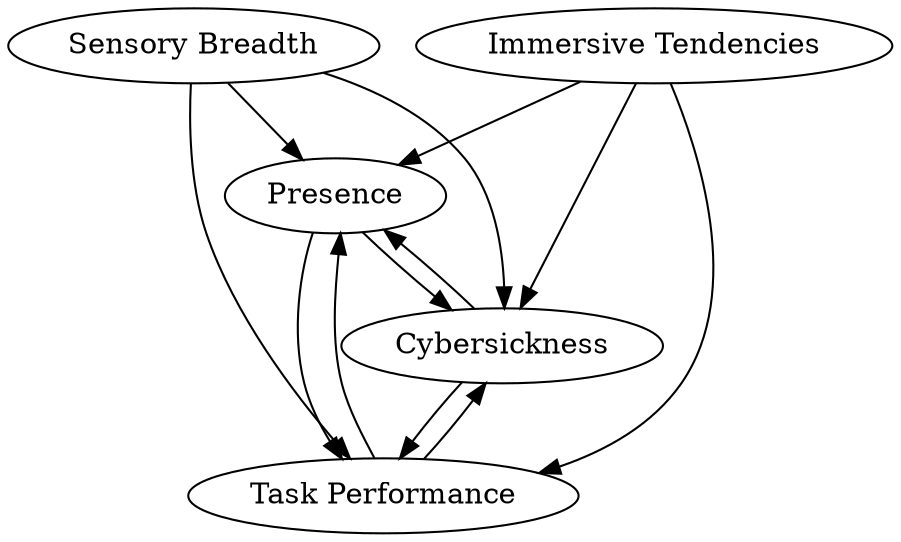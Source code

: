 digraph Cooper_etal_2015 {
"Presence" -> "Cybersickness" [type="sn"]
"Cybersickness" -> "Presence" [type="sn"]
"Presence" -> "Task Performance" [type="sp"]
"Task Performance" -> "Presence" [type="sp"]
"Cybersickness" -> "Task Performance" [type="m"]
"Task Performance" -> "Cybersickness" [type="m"]
"Sensory Breadth" -> "Presence" [type="m"]
"Sensory Breadth" -> "Cybersickness" [type="m"]
"Sensory Breadth" -> "Task Performance" [type="sp"]
"Immersive Tendencies" -> "Presence" [type="m"]
"Immersive Tendencies" -> "Cybersickness" [type="m"]
"Immersive Tendencies" -> "Task Performance" [type="m"]
}
